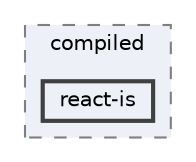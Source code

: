 digraph "C:/Users/arisc/OneDrive/Documents/GitHub/FINAL/EcoEats-Project/node_modules/next/dist/compiled/react-is"
{
 // LATEX_PDF_SIZE
  bgcolor="transparent";
  edge [fontname=Helvetica,fontsize=10,labelfontname=Helvetica,labelfontsize=10];
  node [fontname=Helvetica,fontsize=10,shape=box,height=0.2,width=0.4];
  compound=true
  subgraph clusterdir_0833332c427d9a36307412273bc77fe2 {
    graph [ bgcolor="#edf0f7", pencolor="grey50", label="compiled", fontname=Helvetica,fontsize=10 style="filled,dashed", URL="dir_0833332c427d9a36307412273bc77fe2.html",tooltip=""]
  dir_465cb1d483839578fa3b90faacf15c51 [label="react-is", fillcolor="#edf0f7", color="grey25", style="filled,bold", URL="dir_465cb1d483839578fa3b90faacf15c51.html",tooltip=""];
  }
}
